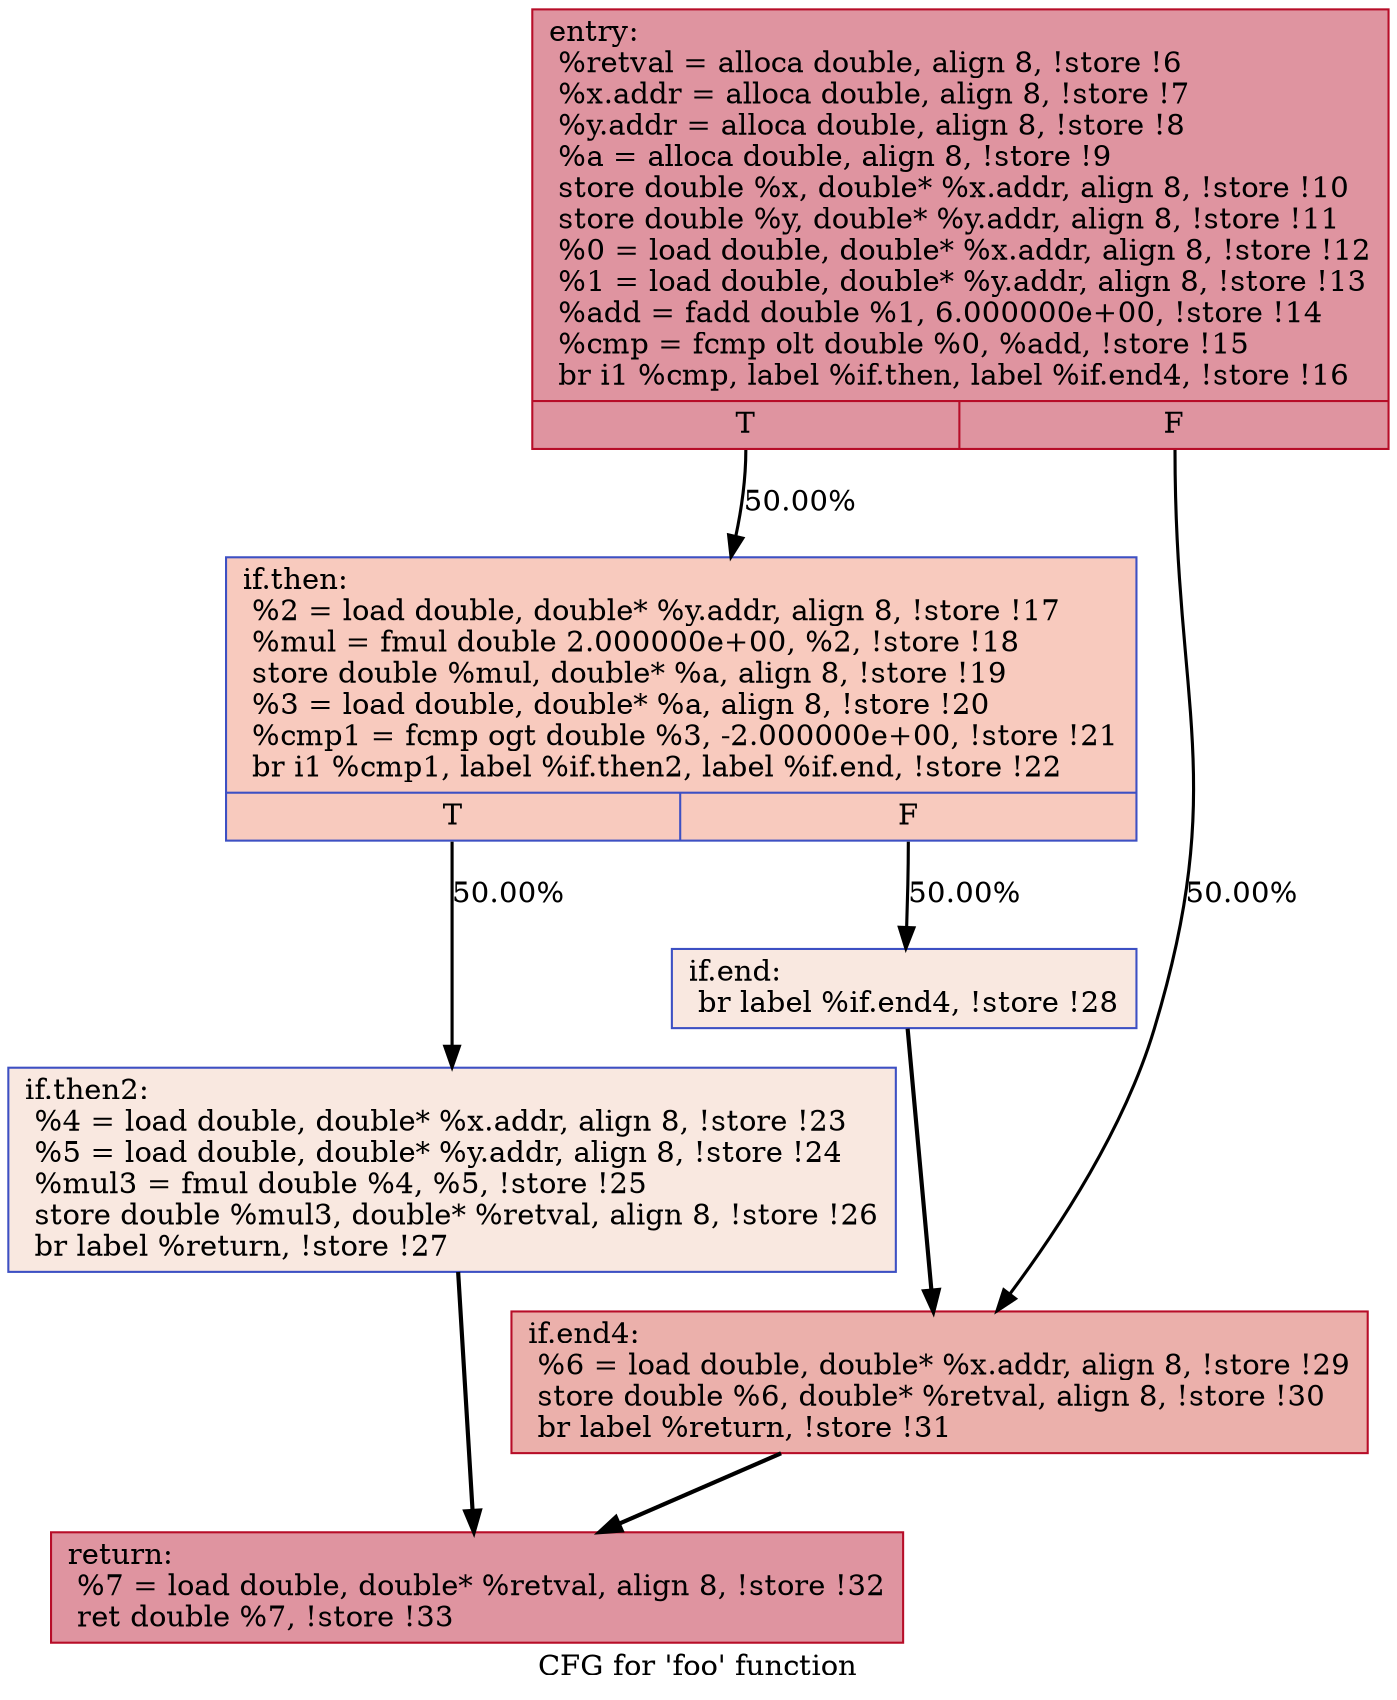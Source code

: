 digraph "CFG for 'foo' function" {
	label="CFG for 'foo' function";

	Node0x150c760 [shape=record,color="#b70d28ff", style=filled, fillcolor="#b70d2870",label="{entry:\l  %retval = alloca double, align 8, !store !6\l  %x.addr = alloca double, align 8, !store !7\l  %y.addr = alloca double, align 8, !store !8\l  %a = alloca double, align 8, !store !9\l  store double %x, double* %x.addr, align 8, !store !10\l  store double %y, double* %y.addr, align 8, !store !11\l  %0 = load double, double* %x.addr, align 8, !store !12\l  %1 = load double, double* %y.addr, align 8, !store !13\l  %add = fadd double %1, 6.000000e+00, !store !14\l  %cmp = fcmp olt double %0, %add, !store !15\l  br i1 %cmp, label %if.then, label %if.end4, !store !16\l|{<s0>T|<s1>F}}"];
	Node0x150c760:s0 -> Node0x154c6b0[label="50.00%" penwidth=1.50];
	Node0x150c760:s1 -> Node0x154c720[label="50.00%" penwidth=1.50];
	Node0x154c6b0 [shape=record,color="#3d50c3ff", style=filled, fillcolor="#ef886b70",label="{if.then:                                          \l  %2 = load double, double* %y.addr, align 8, !store !17\l  %mul = fmul double 2.000000e+00, %2, !store !18\l  store double %mul, double* %a, align 8, !store !19\l  %3 = load double, double* %a, align 8, !store !20\l  %cmp1 = fcmp ogt double %3, -2.000000e+00, !store !21\l  br i1 %cmp1, label %if.then2, label %if.end, !store !22\l|{<s0>T|<s1>F}}"];
	Node0x154c6b0:s0 -> Node0x154d340[label="50.00%" penwidth=1.50];
	Node0x154c6b0:s1 -> Node0x154d3c0[label="50.00%" penwidth=1.50];
	Node0x154d340 [shape=record,color="#3d50c3ff", style=filled, fillcolor="#f1ccb870",label="{if.then2:                                         \l  %4 = load double, double* %x.addr, align 8, !store !23\l  %5 = load double, double* %y.addr, align 8, !store !24\l  %mul3 = fmul double %4, %5, !store !25\l  store double %mul3, double* %retval, align 8, !store !26\l  br label %return, !store !27\l}"];
	Node0x154d340 -> Node0x154dd50[penwidth=2];
	Node0x154d3c0 [shape=record,color="#3d50c3ff", style=filled, fillcolor="#f1ccb870",label="{if.end:                                           \l  br label %if.end4, !store !28\l}"];
	Node0x154d3c0 -> Node0x154c720[penwidth=2];
	Node0x154c720 [shape=record,color="#b70d28ff", style=filled, fillcolor="#d24b4070",label="{if.end4:                                          \l  %6 = load double, double* %x.addr, align 8, !store !29\l  store double %6, double* %retval, align 8, !store !30\l  br label %return, !store !31\l}"];
	Node0x154c720 -> Node0x154dd50[penwidth=2];
	Node0x154dd50 [shape=record,color="#b70d28ff", style=filled, fillcolor="#b70d2870",label="{return:                                           \l  %7 = load double, double* %retval, align 8, !store !32\l  ret double %7, !store !33\l}"];
}
